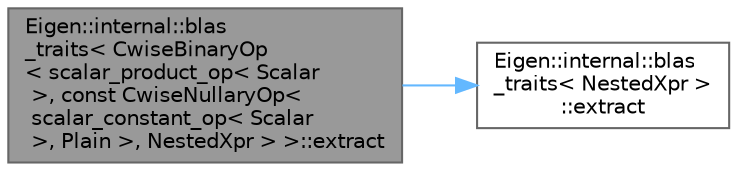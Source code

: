 digraph "Eigen::internal::blas_traits&lt; CwiseBinaryOp&lt; scalar_product_op&lt; Scalar &gt;, const CwiseNullaryOp&lt; scalar_constant_op&lt; Scalar &gt;, Plain &gt;, NestedXpr &gt; &gt;::extract"
{
 // LATEX_PDF_SIZE
  bgcolor="transparent";
  edge [fontname=Helvetica,fontsize=10,labelfontname=Helvetica,labelfontsize=10];
  node [fontname=Helvetica,fontsize=10,shape=box,height=0.2,width=0.4];
  rankdir="LR";
  Node1 [id="Node000001",label="Eigen::internal::blas\l_traits\< CwiseBinaryOp\l\< scalar_product_op\< Scalar\l \>, const CwiseNullaryOp\<\l scalar_constant_op\< Scalar\l \>, Plain \>, NestedXpr \> \>::extract",height=0.2,width=0.4,color="gray40", fillcolor="grey60", style="filled", fontcolor="black",tooltip=" "];
  Node1 -> Node2 [id="edge1_Node000001_Node000002",color="steelblue1",style="solid",tooltip=" "];
  Node2 [id="Node000002",label="Eigen::internal::blas\l_traits\< NestedXpr \>\l::extract",height=0.2,width=0.4,color="grey40", fillcolor="white", style="filled",URL="$struct_eigen_1_1internal_1_1blas__traits.html#a05d6cd2ebeac5e92aee45db28b416023",tooltip=" "];
}
